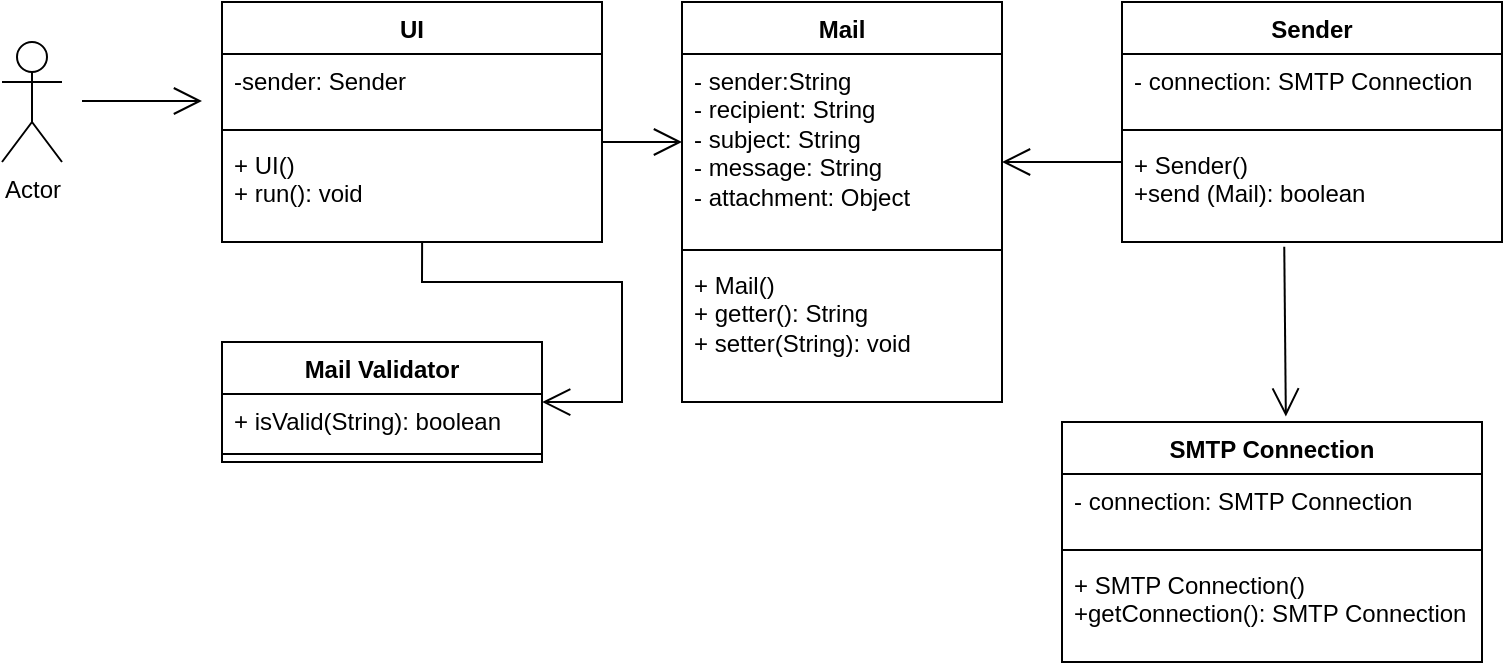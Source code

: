 <mxfile version="21.6.1" type="device">
  <diagram name="Seite-1" id="EUdkGIbn12DiTrd4EqQk">
    <mxGraphModel dx="1290" dy="621" grid="1" gridSize="10" guides="1" tooltips="1" connect="1" arrows="1" fold="1" page="1" pageScale="1" pageWidth="827" pageHeight="1169" math="0" shadow="0">
      <root>
        <mxCell id="0" />
        <mxCell id="1" parent="0" />
        <mxCell id="Ki5gjtvgImt1t0f3LM_Z-1" value="Mail&lt;br&gt;&lt;br&gt;" style="swimlane;fontStyle=1;align=center;verticalAlign=top;childLayout=stackLayout;horizontal=1;startSize=26;horizontalStack=0;resizeParent=1;resizeParentMax=0;resizeLast=0;collapsible=1;marginBottom=0;whiteSpace=wrap;html=1;" vertex="1" parent="1">
          <mxGeometry x="360" y="40" width="160" height="200" as="geometry" />
        </mxCell>
        <mxCell id="Ki5gjtvgImt1t0f3LM_Z-2" value="- sender:String&lt;br&gt;- recipient: String&lt;br&gt;- subject: String&lt;br&gt;- message: String&lt;br&gt;- attachment: Object" style="text;strokeColor=none;fillColor=none;align=left;verticalAlign=top;spacingLeft=4;spacingRight=4;overflow=hidden;rotatable=0;points=[[0,0.5],[1,0.5]];portConstraint=eastwest;whiteSpace=wrap;html=1;" vertex="1" parent="Ki5gjtvgImt1t0f3LM_Z-1">
          <mxGeometry y="26" width="160" height="94" as="geometry" />
        </mxCell>
        <mxCell id="Ki5gjtvgImt1t0f3LM_Z-3" value="" style="line;strokeWidth=1;fillColor=none;align=left;verticalAlign=middle;spacingTop=-1;spacingLeft=3;spacingRight=3;rotatable=0;labelPosition=right;points=[];portConstraint=eastwest;strokeColor=inherit;" vertex="1" parent="Ki5gjtvgImt1t0f3LM_Z-1">
          <mxGeometry y="120" width="160" height="8" as="geometry" />
        </mxCell>
        <mxCell id="Ki5gjtvgImt1t0f3LM_Z-4" value="+ Mail()&lt;br&gt;+ getter(): String&lt;br&gt;+ setter(String): void" style="text;strokeColor=none;fillColor=none;align=left;verticalAlign=top;spacingLeft=4;spacingRight=4;overflow=hidden;rotatable=0;points=[[0,0.5],[1,0.5]];portConstraint=eastwest;whiteSpace=wrap;html=1;" vertex="1" parent="Ki5gjtvgImt1t0f3LM_Z-1">
          <mxGeometry y="128" width="160" height="72" as="geometry" />
        </mxCell>
        <mxCell id="Ki5gjtvgImt1t0f3LM_Z-13" value="Sender" style="swimlane;fontStyle=1;align=center;verticalAlign=top;childLayout=stackLayout;horizontal=1;startSize=26;horizontalStack=0;resizeParent=1;resizeParentMax=0;resizeLast=0;collapsible=1;marginBottom=0;whiteSpace=wrap;html=1;" vertex="1" parent="1">
          <mxGeometry x="580" y="40" width="190" height="120" as="geometry" />
        </mxCell>
        <mxCell id="Ki5gjtvgImt1t0f3LM_Z-14" value="- connection: SMTP Connection" style="text;strokeColor=none;fillColor=none;align=left;verticalAlign=top;spacingLeft=4;spacingRight=4;overflow=hidden;rotatable=0;points=[[0,0.5],[1,0.5]];portConstraint=eastwest;whiteSpace=wrap;html=1;" vertex="1" parent="Ki5gjtvgImt1t0f3LM_Z-13">
          <mxGeometry y="26" width="190" height="34" as="geometry" />
        </mxCell>
        <mxCell id="Ki5gjtvgImt1t0f3LM_Z-15" value="" style="line;strokeWidth=1;fillColor=none;align=left;verticalAlign=middle;spacingTop=-1;spacingLeft=3;spacingRight=3;rotatable=0;labelPosition=right;points=[];portConstraint=eastwest;strokeColor=inherit;" vertex="1" parent="Ki5gjtvgImt1t0f3LM_Z-13">
          <mxGeometry y="60" width="190" height="8" as="geometry" />
        </mxCell>
        <mxCell id="Ki5gjtvgImt1t0f3LM_Z-16" value="+ Sender()&lt;br&gt;+send (Mail): boolean" style="text;strokeColor=none;fillColor=none;align=left;verticalAlign=top;spacingLeft=4;spacingRight=4;overflow=hidden;rotatable=0;points=[[0,0.5],[1,0.5]];portConstraint=eastwest;whiteSpace=wrap;html=1;" vertex="1" parent="Ki5gjtvgImt1t0f3LM_Z-13">
          <mxGeometry y="68" width="190" height="52" as="geometry" />
        </mxCell>
        <mxCell id="Ki5gjtvgImt1t0f3LM_Z-17" value="SMTP Connection" style="swimlane;fontStyle=1;align=center;verticalAlign=top;childLayout=stackLayout;horizontal=1;startSize=26;horizontalStack=0;resizeParent=1;resizeParentMax=0;resizeLast=0;collapsible=1;marginBottom=0;whiteSpace=wrap;html=1;" vertex="1" parent="1">
          <mxGeometry x="550" y="250" width="210" height="120" as="geometry" />
        </mxCell>
        <mxCell id="Ki5gjtvgImt1t0f3LM_Z-18" value="- connection: SMTP Connection" style="text;strokeColor=none;fillColor=none;align=left;verticalAlign=top;spacingLeft=4;spacingRight=4;overflow=hidden;rotatable=0;points=[[0,0.5],[1,0.5]];portConstraint=eastwest;whiteSpace=wrap;html=1;" vertex="1" parent="Ki5gjtvgImt1t0f3LM_Z-17">
          <mxGeometry y="26" width="210" height="34" as="geometry" />
        </mxCell>
        <mxCell id="Ki5gjtvgImt1t0f3LM_Z-19" value="" style="line;strokeWidth=1;fillColor=none;align=left;verticalAlign=middle;spacingTop=-1;spacingLeft=3;spacingRight=3;rotatable=0;labelPosition=right;points=[];portConstraint=eastwest;strokeColor=inherit;" vertex="1" parent="Ki5gjtvgImt1t0f3LM_Z-17">
          <mxGeometry y="60" width="210" height="8" as="geometry" />
        </mxCell>
        <mxCell id="Ki5gjtvgImt1t0f3LM_Z-20" value="+ SMTP Connection()&lt;br&gt;+getConnection(): SMTP Connection" style="text;strokeColor=none;fillColor=none;align=left;verticalAlign=top;spacingLeft=4;spacingRight=4;overflow=hidden;rotatable=0;points=[[0,0.5],[1,0.5]];portConstraint=eastwest;whiteSpace=wrap;html=1;" vertex="1" parent="Ki5gjtvgImt1t0f3LM_Z-17">
          <mxGeometry y="68" width="210" height="52" as="geometry" />
        </mxCell>
        <mxCell id="Ki5gjtvgImt1t0f3LM_Z-21" value="UI" style="swimlane;fontStyle=1;align=center;verticalAlign=top;childLayout=stackLayout;horizontal=1;startSize=26;horizontalStack=0;resizeParent=1;resizeParentMax=0;resizeLast=0;collapsible=1;marginBottom=0;whiteSpace=wrap;html=1;" vertex="1" parent="1">
          <mxGeometry x="130" y="40" width="190" height="120" as="geometry" />
        </mxCell>
        <mxCell id="Ki5gjtvgImt1t0f3LM_Z-22" value="-sender: Sender" style="text;strokeColor=none;fillColor=none;align=left;verticalAlign=top;spacingLeft=4;spacingRight=4;overflow=hidden;rotatable=0;points=[[0,0.5],[1,0.5]];portConstraint=eastwest;whiteSpace=wrap;html=1;" vertex="1" parent="Ki5gjtvgImt1t0f3LM_Z-21">
          <mxGeometry y="26" width="190" height="34" as="geometry" />
        </mxCell>
        <mxCell id="Ki5gjtvgImt1t0f3LM_Z-23" value="" style="line;strokeWidth=1;fillColor=none;align=left;verticalAlign=middle;spacingTop=-1;spacingLeft=3;spacingRight=3;rotatable=0;labelPosition=right;points=[];portConstraint=eastwest;strokeColor=inherit;" vertex="1" parent="Ki5gjtvgImt1t0f3LM_Z-21">
          <mxGeometry y="60" width="190" height="8" as="geometry" />
        </mxCell>
        <mxCell id="Ki5gjtvgImt1t0f3LM_Z-24" value="+ UI()&lt;br&gt;+ run(): void" style="text;strokeColor=none;fillColor=none;align=left;verticalAlign=top;spacingLeft=4;spacingRight=4;overflow=hidden;rotatable=0;points=[[0,0.5],[1,0.5]];portConstraint=eastwest;whiteSpace=wrap;html=1;" vertex="1" parent="Ki5gjtvgImt1t0f3LM_Z-21">
          <mxGeometry y="68" width="190" height="52" as="geometry" />
        </mxCell>
        <mxCell id="Ki5gjtvgImt1t0f3LM_Z-25" value="Actor" style="shape=umlActor;verticalLabelPosition=bottom;verticalAlign=top;html=1;" vertex="1" parent="1">
          <mxGeometry x="20" y="60" width="30" height="60" as="geometry" />
        </mxCell>
        <mxCell id="Ki5gjtvgImt1t0f3LM_Z-26" value="" style="endArrow=open;endFill=1;endSize=12;html=1;rounded=0;" edge="1" parent="1">
          <mxGeometry width="160" relative="1" as="geometry">
            <mxPoint x="60" y="89.5" as="sourcePoint" />
            <mxPoint x="120" y="89.5" as="targetPoint" />
          </mxGeometry>
        </mxCell>
        <mxCell id="Ki5gjtvgImt1t0f3LM_Z-27" value="Mail Validator" style="swimlane;fontStyle=1;align=center;verticalAlign=top;childLayout=stackLayout;horizontal=1;startSize=26;horizontalStack=0;resizeParent=1;resizeParentMax=0;resizeLast=0;collapsible=1;marginBottom=0;whiteSpace=wrap;html=1;" vertex="1" parent="1">
          <mxGeometry x="130" y="210" width="160" height="60" as="geometry" />
        </mxCell>
        <mxCell id="Ki5gjtvgImt1t0f3LM_Z-28" value="+ isValid(String): boolean" style="text;strokeColor=none;fillColor=none;align=left;verticalAlign=top;spacingLeft=4;spacingRight=4;overflow=hidden;rotatable=0;points=[[0,0.5],[1,0.5]];portConstraint=eastwest;whiteSpace=wrap;html=1;" vertex="1" parent="Ki5gjtvgImt1t0f3LM_Z-27">
          <mxGeometry y="26" width="160" height="26" as="geometry" />
        </mxCell>
        <mxCell id="Ki5gjtvgImt1t0f3LM_Z-29" value="" style="line;strokeWidth=1;fillColor=none;align=left;verticalAlign=middle;spacingTop=-1;spacingLeft=3;spacingRight=3;rotatable=0;labelPosition=right;points=[];portConstraint=eastwest;strokeColor=inherit;" vertex="1" parent="Ki5gjtvgImt1t0f3LM_Z-27">
          <mxGeometry y="52" width="160" height="8" as="geometry" />
        </mxCell>
        <mxCell id="Ki5gjtvgImt1t0f3LM_Z-31" value="" style="endArrow=open;endFill=1;endSize=12;html=1;rounded=0;exitX=0.474;exitY=1.192;exitDx=0;exitDy=0;exitPerimeter=0;entryX=0.938;entryY=0.538;entryDx=0;entryDy=0;entryPerimeter=0;" edge="1" parent="1">
          <mxGeometry width="160" relative="1" as="geometry">
            <mxPoint x="230.06" y="160.004" as="sourcePoint" />
            <mxPoint x="290.08" y="240.008" as="targetPoint" />
            <Array as="points">
              <mxPoint x="230" y="180.02" />
              <mxPoint x="330" y="180.02" />
              <mxPoint x="330" y="240.02" />
            </Array>
          </mxGeometry>
        </mxCell>
        <mxCell id="Ki5gjtvgImt1t0f3LM_Z-32" value="" style="endArrow=open;endFill=1;endSize=12;html=1;rounded=0;" edge="1" parent="1">
          <mxGeometry width="160" relative="1" as="geometry">
            <mxPoint x="320" y="110" as="sourcePoint" />
            <mxPoint x="360" y="110" as="targetPoint" />
          </mxGeometry>
        </mxCell>
        <mxCell id="Ki5gjtvgImt1t0f3LM_Z-33" value="" style="endArrow=open;endFill=1;endSize=12;html=1;rounded=0;" edge="1" parent="1">
          <mxGeometry width="160" relative="1" as="geometry">
            <mxPoint x="580" y="120" as="sourcePoint" />
            <mxPoint x="520" y="120" as="targetPoint" />
          </mxGeometry>
        </mxCell>
        <mxCell id="Ki5gjtvgImt1t0f3LM_Z-34" value="" style="endArrow=open;endFill=1;endSize=12;html=1;rounded=0;exitX=0.427;exitY=1.046;exitDx=0;exitDy=0;exitPerimeter=0;entryX=0.533;entryY=-0.023;entryDx=0;entryDy=0;entryPerimeter=0;" edge="1" parent="1" source="Ki5gjtvgImt1t0f3LM_Z-16" target="Ki5gjtvgImt1t0f3LM_Z-17">
          <mxGeometry width="160" relative="1" as="geometry">
            <mxPoint x="340" y="320" as="sourcePoint" />
            <mxPoint x="500" y="320" as="targetPoint" />
          </mxGeometry>
        </mxCell>
      </root>
    </mxGraphModel>
  </diagram>
</mxfile>

